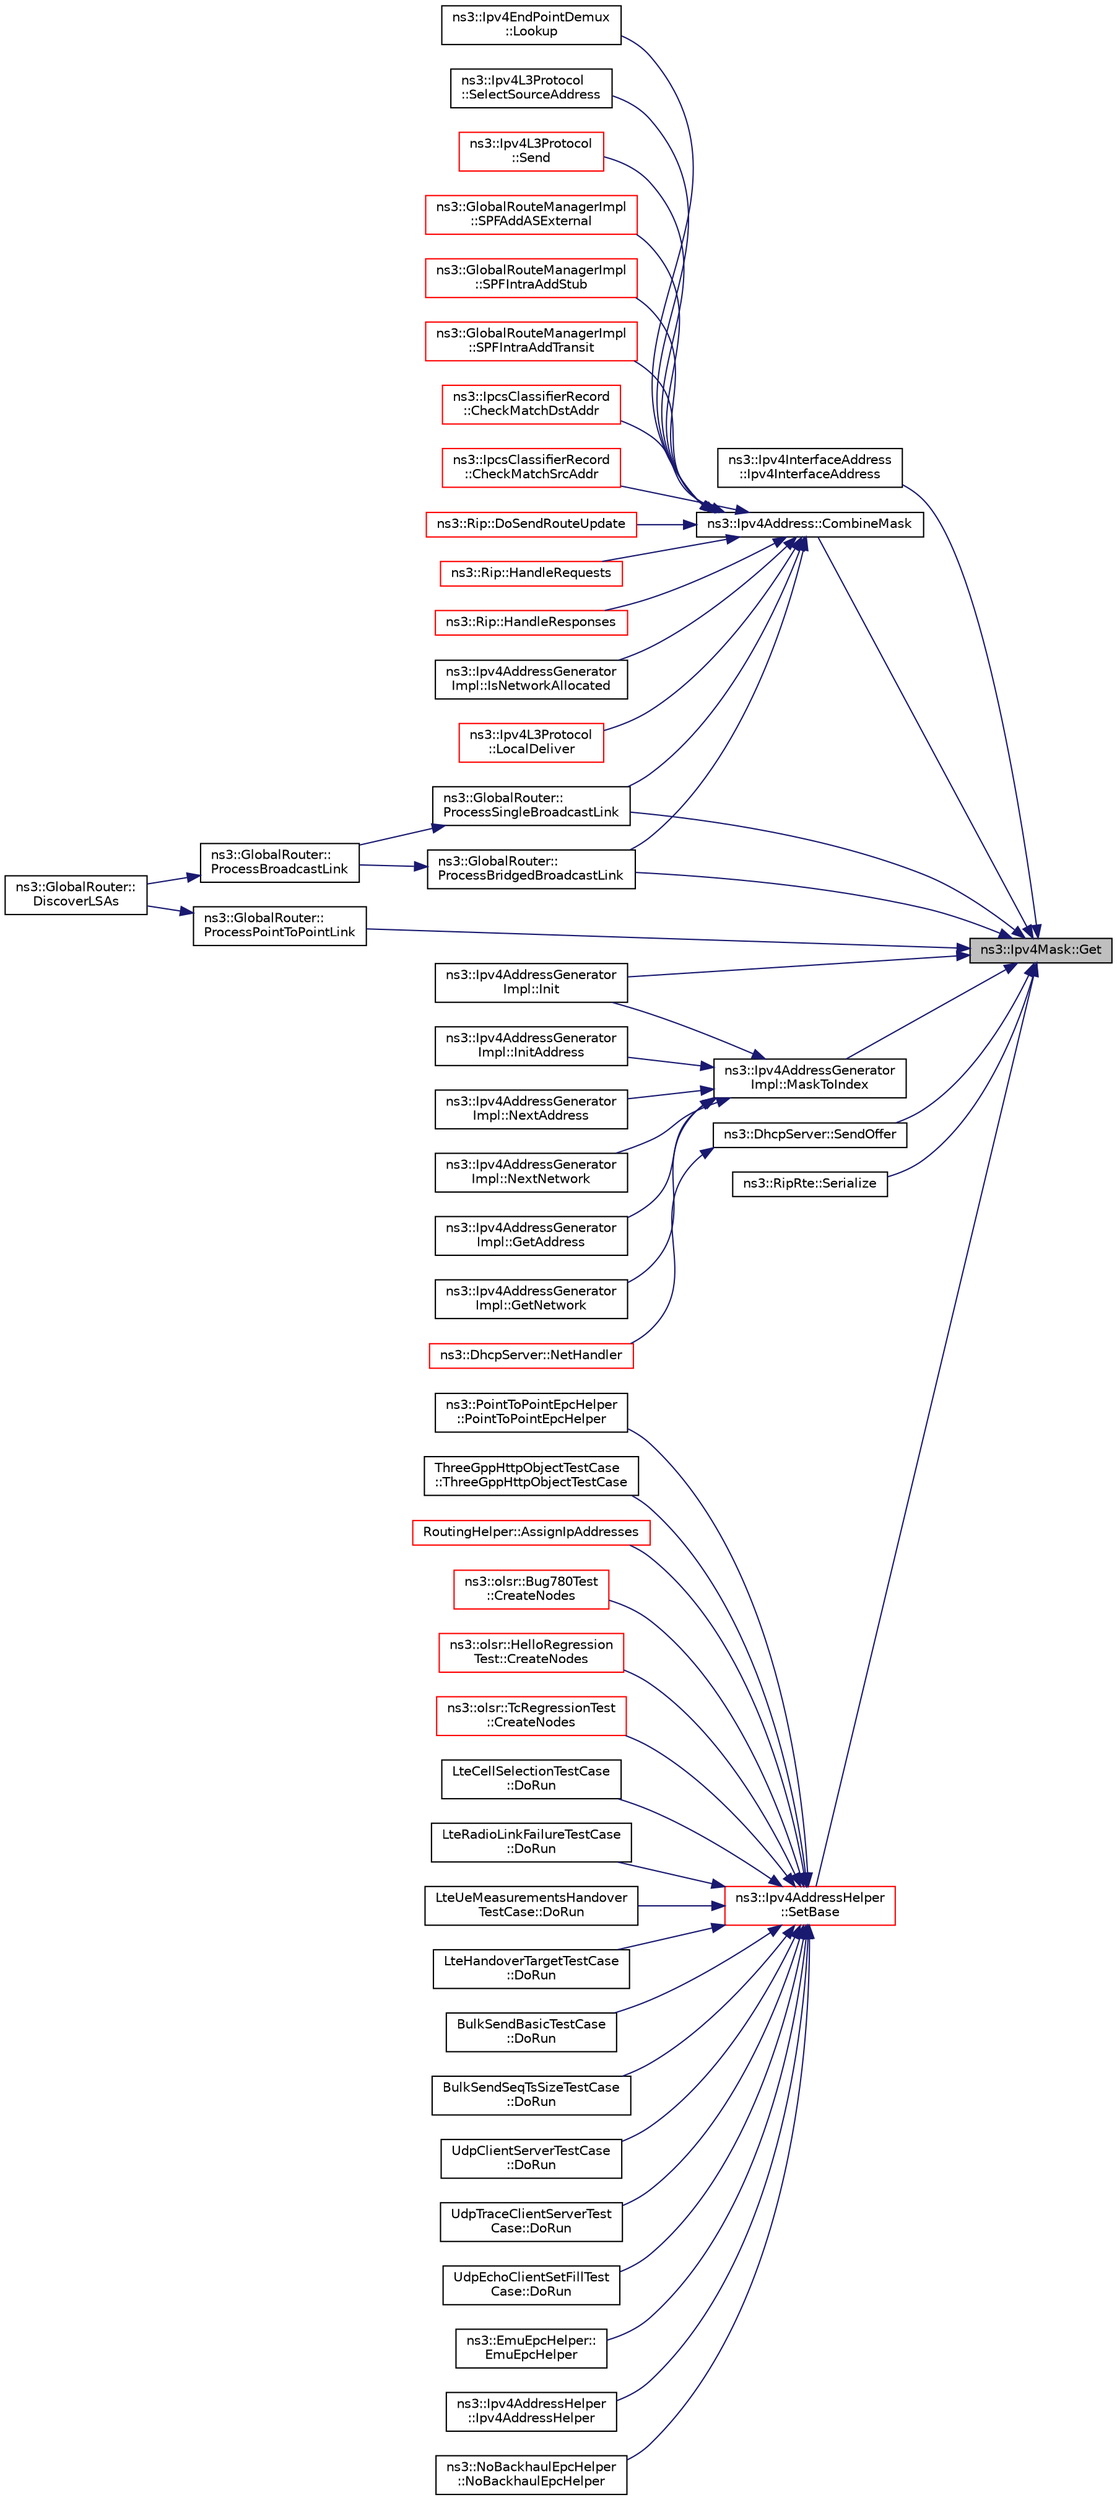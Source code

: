 digraph "ns3::Ipv4Mask::Get"
{
 // LATEX_PDF_SIZE
  edge [fontname="Helvetica",fontsize="10",labelfontname="Helvetica",labelfontsize="10"];
  node [fontname="Helvetica",fontsize="10",shape=record];
  rankdir="RL";
  Node1 [label="ns3::Ipv4Mask::Get",height=0.2,width=0.4,color="black", fillcolor="grey75", style="filled", fontcolor="black",tooltip="Get the host-order 32-bit IP mask."];
  Node1 -> Node2 [dir="back",color="midnightblue",fontsize="10",style="solid",fontname="Helvetica"];
  Node2 [label="ns3::Ipv4InterfaceAddress\l::Ipv4InterfaceAddress",height=0.2,width=0.4,color="black", fillcolor="white", style="filled",URL="$classns3_1_1_ipv4_interface_address.html#a31f0e2fb45ff5c76ab5ac20f334a3827",tooltip="Configure local address, mask and broadcast address."];
  Node1 -> Node3 [dir="back",color="midnightblue",fontsize="10",style="solid",fontname="Helvetica"];
  Node3 [label="ns3::Ipv4Address::CombineMask",height=0.2,width=0.4,color="black", fillcolor="white", style="filled",URL="$classns3_1_1_ipv4_address.html#adfdc8899f368a102d7286f7110866d57",tooltip="Combine this address with a network mask."];
  Node3 -> Node4 [dir="back",color="midnightblue",fontsize="10",style="solid",fontname="Helvetica"];
  Node4 [label="ns3::IpcsClassifierRecord\l::CheckMatchDstAddr",height=0.2,width=0.4,color="red", fillcolor="white", style="filled",URL="$classns3_1_1_ipcs_classifier_record.html#aadab8eabdbafa17902c0fe1b353b4b98",tooltip="Check match destination address function."];
  Node3 -> Node8 [dir="back",color="midnightblue",fontsize="10",style="solid",fontname="Helvetica"];
  Node8 [label="ns3::IpcsClassifierRecord\l::CheckMatchSrcAddr",height=0.2,width=0.4,color="red", fillcolor="white", style="filled",URL="$classns3_1_1_ipcs_classifier_record.html#a25078281c70b1d6b30671a68ef9d77b1",tooltip="Check match source address function."];
  Node3 -> Node9 [dir="back",color="midnightblue",fontsize="10",style="solid",fontname="Helvetica"];
  Node9 [label="ns3::Rip::DoSendRouteUpdate",height=0.2,width=0.4,color="red", fillcolor="white", style="filled",URL="$classns3_1_1_rip.html#a106f73869862c38c070faec379542e05",tooltip="Send Routing Updates on all interfaces."];
  Node3 -> Node20 [dir="back",color="midnightblue",fontsize="10",style="solid",fontname="Helvetica"];
  Node20 [label="ns3::Rip::HandleRequests",height=0.2,width=0.4,color="red", fillcolor="white", style="filled",URL="$classns3_1_1_rip.html#a4094ed6c40c666f7567245eef2376fe9",tooltip="Handle RIP requests."];
  Node3 -> Node12 [dir="back",color="midnightblue",fontsize="10",style="solid",fontname="Helvetica"];
  Node12 [label="ns3::Rip::HandleResponses",height=0.2,width=0.4,color="red", fillcolor="white", style="filled",URL="$classns3_1_1_rip.html#afb817ee04f919351a35b466ea6d75c56",tooltip="Handle RIP responses."];
  Node3 -> Node21 [dir="back",color="midnightblue",fontsize="10",style="solid",fontname="Helvetica"];
  Node21 [label="ns3::Ipv4AddressGenerator\lImpl::IsNetworkAllocated",height=0.2,width=0.4,color="black", fillcolor="white", style="filled",URL="$classns3_1_1_ipv4_address_generator_impl.html#a4e73856963651cbf43d3ed82e320a84d",tooltip="Check if a network has already allocated addresses."];
  Node3 -> Node22 [dir="back",color="midnightblue",fontsize="10",style="solid",fontname="Helvetica"];
  Node22 [label="ns3::Ipv4L3Protocol\l::LocalDeliver",height=0.2,width=0.4,color="red", fillcolor="white", style="filled",URL="$classns3_1_1_ipv4_l3_protocol.html#aa64669f000ce115efafd5e086995b4ff",tooltip="Deliver a packet."];
  Node3 -> Node28 [dir="back",color="midnightblue",fontsize="10",style="solid",fontname="Helvetica"];
  Node28 [label="ns3::Ipv4EndPointDemux\l::Lookup",height=0.2,width=0.4,color="black", fillcolor="white", style="filled",URL="$classns3_1_1_ipv4_end_point_demux.html#acd458004b74ea330e9025ab874f2c1b1",tooltip="lookup for a match with all the parameters."];
  Node3 -> Node29 [dir="back",color="midnightblue",fontsize="10",style="solid",fontname="Helvetica"];
  Node29 [label="ns3::GlobalRouter::\lProcessBridgedBroadcastLink",height=0.2,width=0.4,color="black", fillcolor="white", style="filled",URL="$classns3_1_1_global_router.html#a7368716600989ea7d4bec67fa4f86e4c",tooltip="Process a bridged broadcast link."];
  Node29 -> Node30 [dir="back",color="midnightblue",fontsize="10",style="solid",fontname="Helvetica"];
  Node30 [label="ns3::GlobalRouter::\lProcessBroadcastLink",height=0.2,width=0.4,color="black", fillcolor="white", style="filled",URL="$classns3_1_1_global_router.html#af981be58153ef32690b434072cd3205b",tooltip="Process a generic broadcast link."];
  Node30 -> Node31 [dir="back",color="midnightblue",fontsize="10",style="solid",fontname="Helvetica"];
  Node31 [label="ns3::GlobalRouter::\lDiscoverLSAs",height=0.2,width=0.4,color="black", fillcolor="white", style="filled",URL="$classns3_1_1_global_router.html#a44e135879879a27cd8d2566b5e9761cf",tooltip="Walk the connected channels, discover the adjacent routers and build the associated number of Global ..."];
  Node3 -> Node32 [dir="back",color="midnightblue",fontsize="10",style="solid",fontname="Helvetica"];
  Node32 [label="ns3::GlobalRouter::\lProcessSingleBroadcastLink",height=0.2,width=0.4,color="black", fillcolor="white", style="filled",URL="$classns3_1_1_global_router.html#a16b0eecb167b84a7160c8903839a826f",tooltip="Process a single broadcast link."];
  Node32 -> Node30 [dir="back",color="midnightblue",fontsize="10",style="solid",fontname="Helvetica"];
  Node3 -> Node33 [dir="back",color="midnightblue",fontsize="10",style="solid",fontname="Helvetica"];
  Node33 [label="ns3::Ipv4L3Protocol\l::SelectSourceAddress",height=0.2,width=0.4,color="black", fillcolor="white", style="filled",URL="$classns3_1_1_ipv4_l3_protocol.html#aa7a0d27e88ef21b5e83b36c0e602b6c2",tooltip="Return the first primary source address with scope less than or equal to the requested scope,..."];
  Node3 -> Node34 [dir="back",color="midnightblue",fontsize="10",style="solid",fontname="Helvetica"];
  Node34 [label="ns3::Ipv4L3Protocol\l::Send",height=0.2,width=0.4,color="red", fillcolor="white", style="filled",URL="$classns3_1_1_ipv4_l3_protocol.html#abe8cf785815f3fbb32b0e21d629be641",tooltip=" "];
  Node3 -> Node37 [dir="back",color="midnightblue",fontsize="10",style="solid",fontname="Helvetica"];
  Node37 [label="ns3::GlobalRouteManagerImpl\l::SPFAddASExternal",height=0.2,width=0.4,color="red", fillcolor="white", style="filled",URL="$classns3_1_1_global_route_manager_impl.html#a0ccd93a5b90948571d2b762d4219c65d",tooltip="Add an external route to the routing tables."];
  Node3 -> Node43 [dir="back",color="midnightblue",fontsize="10",style="solid",fontname="Helvetica"];
  Node43 [label="ns3::GlobalRouteManagerImpl\l::SPFIntraAddStub",height=0.2,width=0.4,color="red", fillcolor="white", style="filled",URL="$classns3_1_1_global_route_manager_impl.html#ac939f5c304a02470c566b99699db402c",tooltip="Add a stub to the routing tables."];
  Node3 -> Node45 [dir="back",color="midnightblue",fontsize="10",style="solid",fontname="Helvetica"];
  Node45 [label="ns3::GlobalRouteManagerImpl\l::SPFIntraAddTransit",height=0.2,width=0.4,color="red", fillcolor="white", style="filled",URL="$classns3_1_1_global_route_manager_impl.html#aaafd698f94e453e3fe41f08bd62867be",tooltip="Add a transit to the routing tables."];
  Node1 -> Node46 [dir="back",color="midnightblue",fontsize="10",style="solid",fontname="Helvetica"];
  Node46 [label="ns3::Ipv4AddressGenerator\lImpl::Init",height=0.2,width=0.4,color="black", fillcolor="white", style="filled",URL="$classns3_1_1_ipv4_address_generator_impl.html#a48561b86bd2a9e03b4b057fd08074ac0",tooltip="Initialise the base network, mask and address for the generator."];
  Node1 -> Node47 [dir="back",color="midnightblue",fontsize="10",style="solid",fontname="Helvetica"];
  Node47 [label="ns3::Ipv4AddressGenerator\lImpl::MaskToIndex",height=0.2,width=0.4,color="black", fillcolor="white", style="filled",URL="$classns3_1_1_ipv4_address_generator_impl.html#a0e7b540045a1a2ca1cdaed3ce6b43221",tooltip="Create an index number for the network mask."];
  Node47 -> Node48 [dir="back",color="midnightblue",fontsize="10",style="solid",fontname="Helvetica"];
  Node48 [label="ns3::Ipv4AddressGenerator\lImpl::GetAddress",height=0.2,width=0.4,color="black", fillcolor="white", style="filled",URL="$classns3_1_1_ipv4_address_generator_impl.html#a1886cabc8860936d6e66440889300243",tooltip="Get the Ipv4Address that will be allocated upon NextAddress ()"];
  Node47 -> Node49 [dir="back",color="midnightblue",fontsize="10",style="solid",fontname="Helvetica"];
  Node49 [label="ns3::Ipv4AddressGenerator\lImpl::GetNetwork",height=0.2,width=0.4,color="black", fillcolor="white", style="filled",URL="$classns3_1_1_ipv4_address_generator_impl.html#a0efd05c51632b041b661bcb2b318f213",tooltip="Get the current network of the given Ipv4Mask."];
  Node47 -> Node46 [dir="back",color="midnightblue",fontsize="10",style="solid",fontname="Helvetica"];
  Node47 -> Node50 [dir="back",color="midnightblue",fontsize="10",style="solid",fontname="Helvetica"];
  Node50 [label="ns3::Ipv4AddressGenerator\lImpl::InitAddress",height=0.2,width=0.4,color="black", fillcolor="white", style="filled",URL="$classns3_1_1_ipv4_address_generator_impl.html#a8101796261db946932e55274a623cfb9",tooltip="Set the address for the given mask."];
  Node47 -> Node51 [dir="back",color="midnightblue",fontsize="10",style="solid",fontname="Helvetica"];
  Node51 [label="ns3::Ipv4AddressGenerator\lImpl::NextAddress",height=0.2,width=0.4,color="black", fillcolor="white", style="filled",URL="$classns3_1_1_ipv4_address_generator_impl.html#afd9029e16d648beea57a7b0b960e0264",tooltip="Allocate the next Ipv4Address for the configured network and mask."];
  Node47 -> Node52 [dir="back",color="midnightblue",fontsize="10",style="solid",fontname="Helvetica"];
  Node52 [label="ns3::Ipv4AddressGenerator\lImpl::NextNetwork",height=0.2,width=0.4,color="black", fillcolor="white", style="filled",URL="$classns3_1_1_ipv4_address_generator_impl.html#aff19f7b39bbc6801b7ff31c56c45a9f2",tooltip="Get the next network according to the given Ipv4Mask."];
  Node1 -> Node29 [dir="back",color="midnightblue",fontsize="10",style="solid",fontname="Helvetica"];
  Node1 -> Node53 [dir="back",color="midnightblue",fontsize="10",style="solid",fontname="Helvetica"];
  Node53 [label="ns3::GlobalRouter::\lProcessPointToPointLink",height=0.2,width=0.4,color="black", fillcolor="white", style="filled",URL="$classns3_1_1_global_router.html#adaf99c499d6e42e450a31b53a8019b14",tooltip="Process a point to point link."];
  Node53 -> Node31 [dir="back",color="midnightblue",fontsize="10",style="solid",fontname="Helvetica"];
  Node1 -> Node32 [dir="back",color="midnightblue",fontsize="10",style="solid",fontname="Helvetica"];
  Node1 -> Node54 [dir="back",color="midnightblue",fontsize="10",style="solid",fontname="Helvetica"];
  Node54 [label="ns3::DhcpServer::SendOffer",height=0.2,width=0.4,color="black", fillcolor="white", style="filled",URL="$classns3_1_1_dhcp_server.html#aedb1487d987f9aa542aae3ad326b9c0b",tooltip="Sends DHCP offer after receiving DHCP Discover."];
  Node54 -> Node55 [dir="back",color="midnightblue",fontsize="10",style="solid",fontname="Helvetica"];
  Node55 [label="ns3::DhcpServer::NetHandler",height=0.2,width=0.4,color="red", fillcolor="white", style="filled",URL="$classns3_1_1_dhcp_server.html#acc55231b1b1e6ef243e7fb0295209fe8",tooltip="Handles incoming packets from the network."];
  Node1 -> Node57 [dir="back",color="midnightblue",fontsize="10",style="solid",fontname="Helvetica"];
  Node57 [label="ns3::RipRte::Serialize",height=0.2,width=0.4,color="black", fillcolor="white", style="filled",URL="$classns3_1_1_rip_rte.html#a680660ea5fdf0f80bbdde1ffa048cb1b",tooltip="Serialize the packet."];
  Node1 -> Node58 [dir="back",color="midnightblue",fontsize="10",style="solid",fontname="Helvetica"];
  Node58 [label="ns3::Ipv4AddressHelper\l::SetBase",height=0.2,width=0.4,color="red", fillcolor="white", style="filled",URL="$classns3_1_1_ipv4_address_helper.html#acf7b16dd25bac67e00f5e25f90a9a035",tooltip="Set the base network number, network mask and base address."];
  Node58 -> Node59 [dir="back",color="midnightblue",fontsize="10",style="solid",fontname="Helvetica"];
  Node59 [label="ns3::EmuEpcHelper::\lEmuEpcHelper",height=0.2,width=0.4,color="black", fillcolor="white", style="filled",URL="$classns3_1_1_emu_epc_helper.html#a10b42d66910c4ee73006f40eea1a1de1",tooltip="Constructor."];
  Node58 -> Node60 [dir="back",color="midnightblue",fontsize="10",style="solid",fontname="Helvetica"];
  Node60 [label="ns3::Ipv4AddressHelper\l::Ipv4AddressHelper",height=0.2,width=0.4,color="black", fillcolor="white", style="filled",URL="$classns3_1_1_ipv4_address_helper.html#a3b4480070c6c876604555c2efaabdc26",tooltip="Construct a helper class to make life easier while doing simple IPv4 address assignment in scripts."];
  Node58 -> Node61 [dir="back",color="midnightblue",fontsize="10",style="solid",fontname="Helvetica"];
  Node61 [label="ns3::NoBackhaulEpcHelper\l::NoBackhaulEpcHelper",height=0.2,width=0.4,color="black", fillcolor="white", style="filled",URL="$classns3_1_1_no_backhaul_epc_helper.html#a8822666431eefe3a78ba2a0bf4ca1bae",tooltip="Constructor."];
  Node58 -> Node62 [dir="back",color="midnightblue",fontsize="10",style="solid",fontname="Helvetica"];
  Node62 [label="ns3::PointToPointEpcHelper\l::PointToPointEpcHelper",height=0.2,width=0.4,color="black", fillcolor="white", style="filled",URL="$classns3_1_1_point_to_point_epc_helper.html#a3d4c34f6a194c994d45e0dac5019b8cb",tooltip="Constructor."];
  Node58 -> Node63 [dir="back",color="midnightblue",fontsize="10",style="solid",fontname="Helvetica"];
  Node63 [label="ThreeGppHttpObjectTestCase\l::ThreeGppHttpObjectTestCase",height=0.2,width=0.4,color="black", fillcolor="white", style="filled",URL="$class_three_gpp_http_object_test_case.html#a3634fb8fa5e627226721846bd729fdf1",tooltip=" "];
  Node58 -> Node64 [dir="back",color="midnightblue",fontsize="10",style="solid",fontname="Helvetica"];
  Node64 [label="RoutingHelper::AssignIpAddresses",height=0.2,width=0.4,color="red", fillcolor="white", style="filled",URL="$class_routing_helper.html#aa08ca9f06e7e06f95919bb14345750b0",tooltip="Assigns IPv4 addresses to net devices and their interfaces."];
  Node58 -> Node68 [dir="back",color="midnightblue",fontsize="10",style="solid",fontname="Helvetica"];
  Node68 [label="ns3::olsr::Bug780Test\l::CreateNodes",height=0.2,width=0.4,color="red", fillcolor="white", style="filled",URL="$classns3_1_1olsr_1_1_bug780_test.html#a87a836a5491da4a21a0b51d2a647b422",tooltip="Create & configure test network."];
  Node58 -> Node70 [dir="back",color="midnightblue",fontsize="10",style="solid",fontname="Helvetica"];
  Node70 [label="ns3::olsr::HelloRegression\lTest::CreateNodes",height=0.2,width=0.4,color="red", fillcolor="white", style="filled",URL="$classns3_1_1olsr_1_1_hello_regression_test.html#ab101b71625b566733aeee0f7cd82e9f1",tooltip="Create & configure test network."];
  Node58 -> Node72 [dir="back",color="midnightblue",fontsize="10",style="solid",fontname="Helvetica"];
  Node72 [label="ns3::olsr::TcRegressionTest\l::CreateNodes",height=0.2,width=0.4,color="red", fillcolor="white", style="filled",URL="$classns3_1_1olsr_1_1_tc_regression_test.html#a09709ecf415b2a4c90c78aadb4c84c49",tooltip="Create & configure test network."];
  Node58 -> Node74 [dir="back",color="midnightblue",fontsize="10",style="solid",fontname="Helvetica"];
  Node74 [label="LteCellSelectionTestCase\l::DoRun",height=0.2,width=0.4,color="black", fillcolor="white", style="filled",URL="$class_lte_cell_selection_test_case.html#a2ad9dadf26f7beb5d3ed1c6dfbcef90a",tooltip="Setup the simulation according to the configuration set by the class constructor, run it,..."];
  Node58 -> Node75 [dir="back",color="midnightblue",fontsize="10",style="solid",fontname="Helvetica"];
  Node75 [label="LteRadioLinkFailureTestCase\l::DoRun",height=0.2,width=0.4,color="black", fillcolor="white", style="filled",URL="$class_lte_radio_link_failure_test_case.html#ae7e2b1f96fbb5c77477c9b5b5905f347",tooltip="Setup the simulation according to the configuration set by the class constructor, run it,..."];
  Node58 -> Node76 [dir="back",color="midnightblue",fontsize="10",style="solid",fontname="Helvetica"];
  Node76 [label="LteUeMeasurementsHandover\lTestCase::DoRun",height=0.2,width=0.4,color="black", fillcolor="white", style="filled",URL="$class_lte_ue_measurements_handover_test_case.html#ae81c492f54cd25f174b26310458a7e5f",tooltip="Setup the simulation with the intended UE measurement reporting configuration, run it,..."];
  Node58 -> Node77 [dir="back",color="midnightblue",fontsize="10",style="solid",fontname="Helvetica"];
  Node77 [label="LteHandoverTargetTestCase\l::DoRun",height=0.2,width=0.4,color="black", fillcolor="white", style="filled",URL="$class_lte_handover_target_test_case.html#adc2ffaf5e89accdbf70756ad9a92ce2c",tooltip="Run a simulation of a micro-cell network using the parameters provided to the constructor function."];
  Node58 -> Node78 [dir="back",color="midnightblue",fontsize="10",style="solid",fontname="Helvetica"];
  Node78 [label="BulkSendBasicTestCase\l::DoRun",height=0.2,width=0.4,color="black", fillcolor="white", style="filled",URL="$class_bulk_send_basic_test_case.html#a38cdd752ff48f9af84d01f66ebbda50a",tooltip="Implementation to actually run this TestCase."];
  Node58 -> Node79 [dir="back",color="midnightblue",fontsize="10",style="solid",fontname="Helvetica"];
  Node79 [label="BulkSendSeqTsSizeTestCase\l::DoRun",height=0.2,width=0.4,color="black", fillcolor="white", style="filled",URL="$class_bulk_send_seq_ts_size_test_case.html#a0c5146191974b6aa6d7b94f5dfd4d749",tooltip="Implementation to actually run this TestCase."];
  Node58 -> Node80 [dir="back",color="midnightblue",fontsize="10",style="solid",fontname="Helvetica"];
  Node80 [label="UdpClientServerTestCase\l::DoRun",height=0.2,width=0.4,color="black", fillcolor="white", style="filled",URL="$class_udp_client_server_test_case.html#a9f7f382020c2a70d7cb2434ae18c9b6c",tooltip="Implementation to actually run this TestCase."];
  Node58 -> Node81 [dir="back",color="midnightblue",fontsize="10",style="solid",fontname="Helvetica"];
  Node81 [label="UdpTraceClientServerTest\lCase::DoRun",height=0.2,width=0.4,color="black", fillcolor="white", style="filled",URL="$class_udp_trace_client_server_test_case.html#a067367203d92eb6f9edaee3c17da6d8a",tooltip="Implementation to actually run this TestCase."];
  Node58 -> Node82 [dir="back",color="midnightblue",fontsize="10",style="solid",fontname="Helvetica"];
  Node82 [label="UdpEchoClientSetFillTest\lCase::DoRun",height=0.2,width=0.4,color="black", fillcolor="white", style="filled",URL="$class_udp_echo_client_set_fill_test_case.html#abab274bc5d6e6f303a96446710d650b2",tooltip="Implementation to actually run this TestCase."];
}
